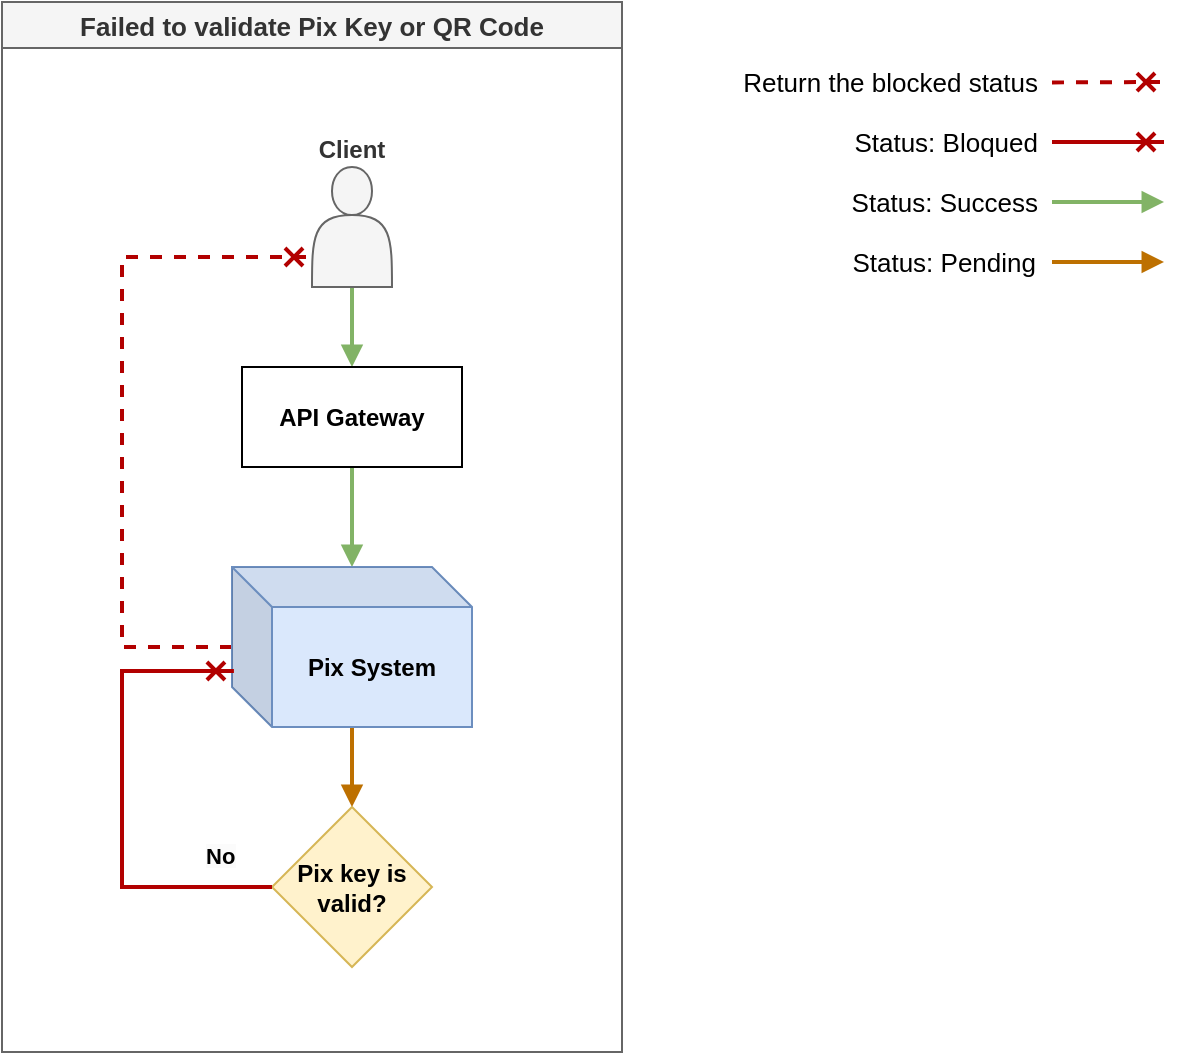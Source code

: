 <mxfile version="24.8.6">
  <diagram name="Página-1" id="v-IhRCn82mkdFdQdKFnn">
    <mxGraphModel dx="1426" dy="747" grid="1" gridSize="10" guides="1" tooltips="1" connect="1" arrows="1" fold="1" page="1" pageScale="1" pageWidth="1169" pageHeight="827" math="0" shadow="0">
      <root>
        <mxCell id="0" />
        <mxCell id="1" parent="0" />
        <mxCell id="rwCCn9dW8YjWosBi0mnJ-2" value="" style="endArrow=cross;html=1;rounded=0;fillColor=#e51400;strokeColor=#B20000;dashed=1;strokeWidth=2;fontSize=13;align=right;fontStyle=0;endFill=0;" parent="1" edge="1">
          <mxGeometry width="50" height="50" relative="1" as="geometry">
            <mxPoint x="955" y="155.21" as="sourcePoint" />
            <mxPoint x="1011" y="155" as="targetPoint" />
          </mxGeometry>
        </mxCell>
        <mxCell id="rwCCn9dW8YjWosBi0mnJ-4" value="Return the blocked status" style="text;html=1;align=right;verticalAlign=middle;whiteSpace=wrap;rounded=0;fontSize=13;fontStyle=0" parent="1" vertex="1">
          <mxGeometry x="800" y="140" width="150" height="30" as="geometry" />
        </mxCell>
        <mxCell id="rwCCn9dW8YjWosBi0mnJ-5" value="" style="edgeStyle=orthogonalEdgeStyle;rounded=0;orthogonalLoop=1;jettySize=auto;html=1;endArrow=cross;endFill=0;fillColor=#e51400;strokeColor=#B20000;strokeWidth=2;fontSize=13;align=right;fontStyle=0" parent="1" edge="1">
          <mxGeometry relative="1" as="geometry">
            <mxPoint x="955" y="185" as="sourcePoint" />
            <mxPoint x="1011" y="185" as="targetPoint" />
          </mxGeometry>
        </mxCell>
        <mxCell id="rwCCn9dW8YjWosBi0mnJ-6" value="" style="edgeStyle=orthogonalEdgeStyle;rounded=0;orthogonalLoop=1;jettySize=auto;html=1;endArrow=block;endFill=1;fillColor=#d5e8d4;strokeColor=#82b366;strokeWidth=2;fontSize=13;align=right;fontStyle=0" parent="1" edge="1">
          <mxGeometry relative="1" as="geometry">
            <mxPoint x="955" y="215" as="sourcePoint" />
            <mxPoint x="1011" y="215" as="targetPoint" />
          </mxGeometry>
        </mxCell>
        <mxCell id="rwCCn9dW8YjWosBi0mnJ-7" value="" style="edgeStyle=orthogonalEdgeStyle;rounded=0;orthogonalLoop=1;jettySize=auto;html=1;endArrow=block;endFill=1;fillColor=#f0a30a;strokeColor=#BD7000;strokeWidth=2;fontSize=13;align=right;fontStyle=0" parent="1" edge="1">
          <mxGeometry relative="1" as="geometry">
            <mxPoint x="955" y="245" as="sourcePoint" />
            <mxPoint x="1011" y="245" as="targetPoint" />
          </mxGeometry>
        </mxCell>
        <mxCell id="rwCCn9dW8YjWosBi0mnJ-8" value="Status: Bloqued" style="text;html=1;align=right;verticalAlign=middle;whiteSpace=wrap;rounded=0;fontSize=13;fontStyle=0" parent="1" vertex="1">
          <mxGeometry x="846" y="170" width="104" height="30" as="geometry" />
        </mxCell>
        <mxCell id="rwCCn9dW8YjWosBi0mnJ-9" value="Status: Success" style="text;html=1;align=right;verticalAlign=middle;whiteSpace=wrap;rounded=0;fontSize=13;fontStyle=0" parent="1" vertex="1">
          <mxGeometry x="831" y="200" width="119" height="30" as="geometry" />
        </mxCell>
        <mxCell id="rwCCn9dW8YjWosBi0mnJ-10" value="Status: Pending" style="text;html=1;align=right;verticalAlign=middle;whiteSpace=wrap;rounded=0;fontSize=13;fontStyle=0" parent="1" vertex="1">
          <mxGeometry x="830" y="230" width="119" height="30" as="geometry" />
        </mxCell>
        <mxCell id="rwCCn9dW8YjWosBi0mnJ-11" value="&lt;span style=&quot;font-size: 13px;&quot;&gt;Failed to validate Pix Key or QR Code&lt;/span&gt;" style="swimlane;whiteSpace=wrap;html=1;fillColor=#f5f5f5;fontColor=#333333;strokeColor=#666666;" parent="1" vertex="1">
          <mxGeometry x="430" y="115" width="310" height="525" as="geometry" />
        </mxCell>
        <mxCell id="rwCCn9dW8YjWosBi0mnJ-21" value="&lt;span style=&quot;color: rgb(0, 0, 0); font-family: Helvetica; font-size: 11px; font-style: normal; font-variant-ligatures: normal; font-variant-caps: normal; letter-spacing: normal; orphans: 2; text-align: center; text-indent: 0px; text-transform: none; widows: 2; word-spacing: 0px; -webkit-text-stroke-width: 0px; white-space: nowrap; background-color: rgb(251, 251, 251); text-decoration-thickness: initial; text-decoration-style: initial; text-decoration-color: initial; float: none; display: inline !important;&quot;&gt;No&lt;/span&gt;" style="text;whiteSpace=wrap;html=1;fontStyle=1" parent="rwCCn9dW8YjWosBi0mnJ-11" vertex="1">
          <mxGeometry x="100" y="412.5" width="50" height="40" as="geometry" />
        </mxCell>
        <mxCell id="caYTX9wSk72qGEzl7zCs-3" value="" style="edgeStyle=orthogonalEdgeStyle;rounded=0;orthogonalLoop=1;jettySize=auto;html=1;fillColor=#d5e8d4;strokeColor=#82b366;strokeWidth=2;endArrow=block;endFill=1;" edge="1" parent="rwCCn9dW8YjWosBi0mnJ-11" source="caYTX9wSk72qGEzl7zCs-1" target="caYTX9wSk72qGEzl7zCs-2">
          <mxGeometry relative="1" as="geometry" />
        </mxCell>
        <mxCell id="caYTX9wSk72qGEzl7zCs-1" value="Client" style="shape=actor;whiteSpace=wrap;html=1;verticalAlign=bottom;labelPosition=center;verticalLabelPosition=top;align=center;fillColor=#f5f5f5;fontColor=#333333;strokeColor=#666666;fontStyle=1" vertex="1" parent="rwCCn9dW8YjWosBi0mnJ-11">
          <mxGeometry x="155" y="82.5" width="40" height="60" as="geometry" />
        </mxCell>
        <mxCell id="caYTX9wSk72qGEzl7zCs-6" value="" style="edgeStyle=orthogonalEdgeStyle;rounded=0;orthogonalLoop=1;jettySize=auto;html=1;fillColor=#d5e8d4;strokeColor=#82b366;strokeWidth=2;endArrow=block;endFill=1;" edge="1" parent="rwCCn9dW8YjWosBi0mnJ-11" source="caYTX9wSk72qGEzl7zCs-2" target="caYTX9wSk72qGEzl7zCs-5">
          <mxGeometry relative="1" as="geometry" />
        </mxCell>
        <mxCell id="caYTX9wSk72qGEzl7zCs-2" value="API Gateway" style="rounded=0;whiteSpace=wrap;html=1;fontStyle=1" vertex="1" parent="rwCCn9dW8YjWosBi0mnJ-11">
          <mxGeometry x="120" y="182.5" width="110" height="50" as="geometry" />
        </mxCell>
        <mxCell id="caYTX9wSk72qGEzl7zCs-8" value="" style="edgeStyle=orthogonalEdgeStyle;rounded=0;orthogonalLoop=1;jettySize=auto;html=1;fillColor=#f0a30a;strokeColor=#BD7000;strokeWidth=2;endArrow=block;endFill=1;" edge="1" parent="rwCCn9dW8YjWosBi0mnJ-11" source="caYTX9wSk72qGEzl7zCs-5" target="caYTX9wSk72qGEzl7zCs-7">
          <mxGeometry relative="1" as="geometry" />
        </mxCell>
        <mxCell id="caYTX9wSk72qGEzl7zCs-10" style="edgeStyle=orthogonalEdgeStyle;rounded=0;orthogonalLoop=1;jettySize=auto;html=1;entryX=0;entryY=0.75;entryDx=0;entryDy=0;fillColor=#e51400;strokeColor=#B20000;dashed=1;endArrow=cross;endFill=0;strokeWidth=2;" edge="1" parent="rwCCn9dW8YjWosBi0mnJ-11" source="caYTX9wSk72qGEzl7zCs-5" target="caYTX9wSk72qGEzl7zCs-1">
          <mxGeometry relative="1" as="geometry">
            <Array as="points">
              <mxPoint x="60" y="322.5" />
              <mxPoint x="60" y="127.5" />
            </Array>
          </mxGeometry>
        </mxCell>
        <mxCell id="caYTX9wSk72qGEzl7zCs-5" value="Pix System" style="shape=cube;whiteSpace=wrap;html=1;boundedLbl=1;backgroundOutline=1;darkOpacity=0.05;darkOpacity2=0.1;fillColor=#dae8fc;strokeColor=#6c8ebf;fontStyle=1" vertex="1" parent="rwCCn9dW8YjWosBi0mnJ-11">
          <mxGeometry x="115" y="282.5" width="120" height="80" as="geometry" />
        </mxCell>
        <mxCell id="caYTX9wSk72qGEzl7zCs-7" value="Pix key is valid?" style="rhombus;whiteSpace=wrap;html=1;fillColor=#fff2cc;strokeColor=#d6b656;fontStyle=1" vertex="1" parent="rwCCn9dW8YjWosBi0mnJ-11">
          <mxGeometry x="135" y="402.5" width="80" height="80" as="geometry" />
        </mxCell>
        <mxCell id="caYTX9wSk72qGEzl7zCs-9" style="edgeStyle=orthogonalEdgeStyle;rounded=0;orthogonalLoop=1;jettySize=auto;html=1;entryX=0.008;entryY=0.65;entryDx=0;entryDy=0;entryPerimeter=0;fillColor=#e51400;strokeColor=#B20000;strokeWidth=2;endArrow=cross;endFill=0;" edge="1" parent="rwCCn9dW8YjWosBi0mnJ-11" source="caYTX9wSk72qGEzl7zCs-7" target="caYTX9wSk72qGEzl7zCs-5">
          <mxGeometry relative="1" as="geometry">
            <Array as="points">
              <mxPoint x="60" y="442.5" />
              <mxPoint x="60" y="334.5" />
            </Array>
          </mxGeometry>
        </mxCell>
      </root>
    </mxGraphModel>
  </diagram>
</mxfile>
